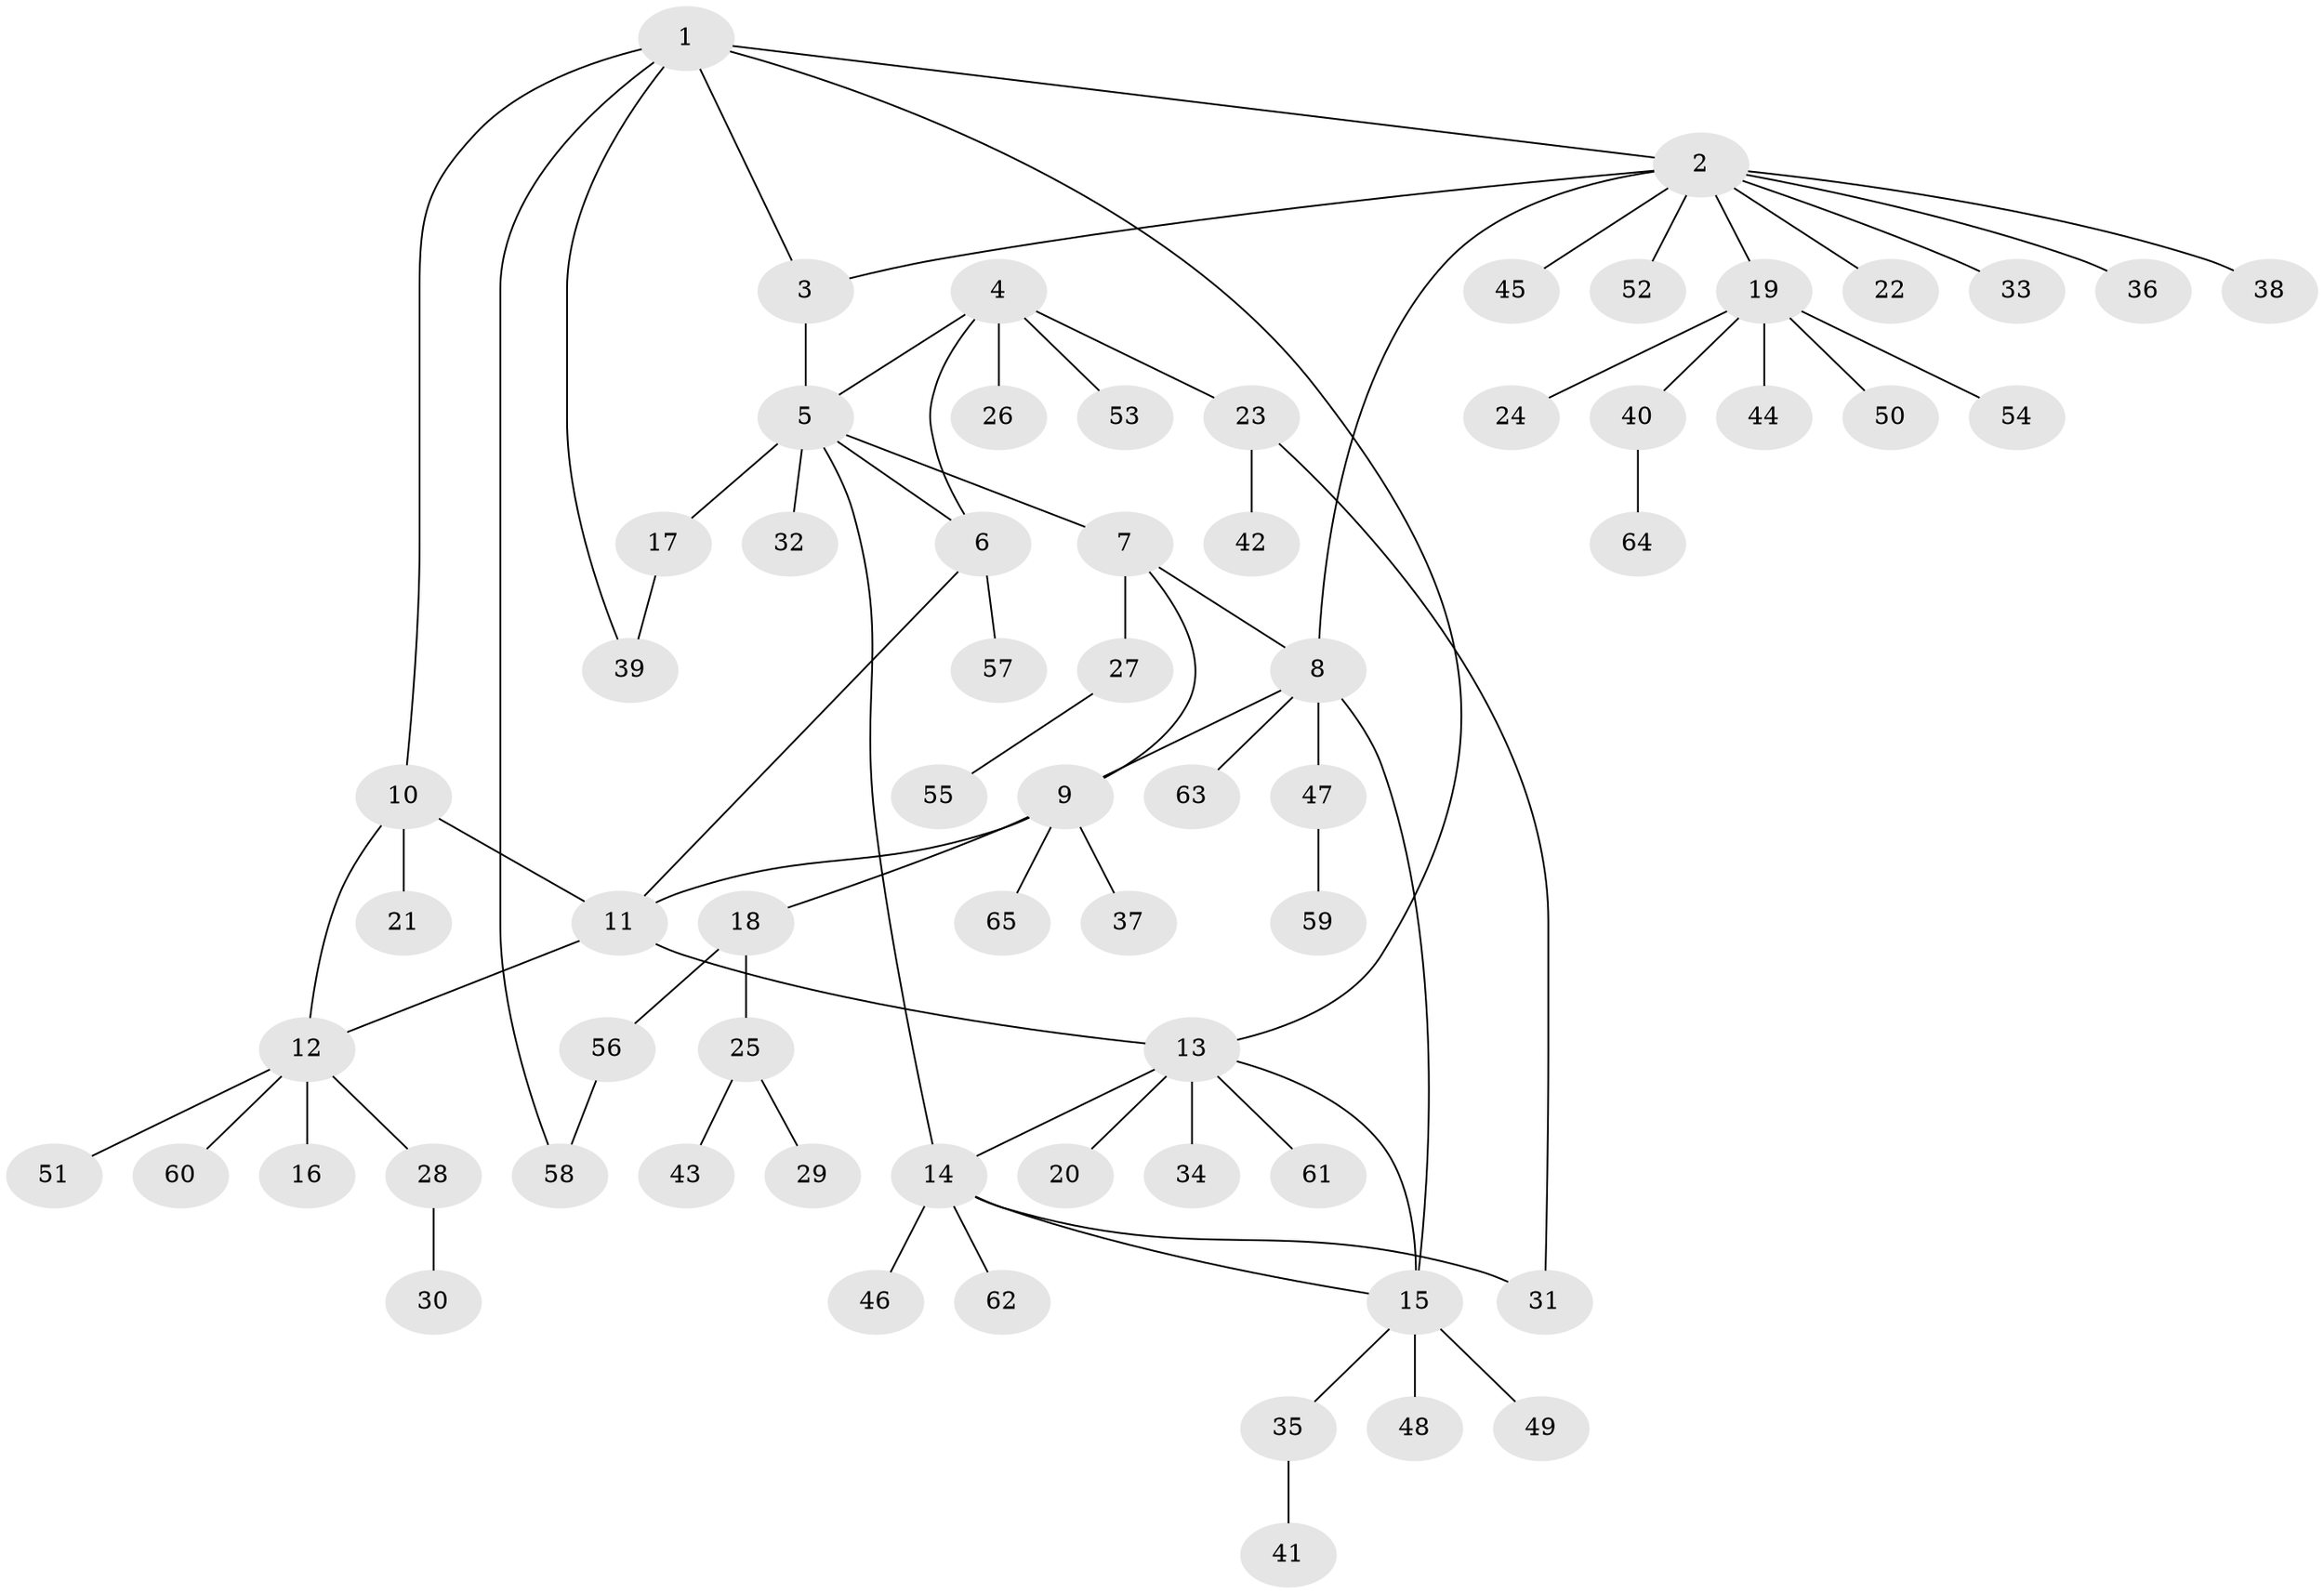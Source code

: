 // coarse degree distribution, {6: 0.02127659574468085, 9: 0.06382978723404255, 3: 0.06382978723404255, 2: 0.1276595744680851, 4: 0.02127659574468085, 5: 0.0851063829787234, 10: 0.02127659574468085, 1: 0.5957446808510638}
// Generated by graph-tools (version 1.1) at 2025/52/02/27/25 19:52:17]
// undirected, 65 vertices, 78 edges
graph export_dot {
graph [start="1"]
  node [color=gray90,style=filled];
  1;
  2;
  3;
  4;
  5;
  6;
  7;
  8;
  9;
  10;
  11;
  12;
  13;
  14;
  15;
  16;
  17;
  18;
  19;
  20;
  21;
  22;
  23;
  24;
  25;
  26;
  27;
  28;
  29;
  30;
  31;
  32;
  33;
  34;
  35;
  36;
  37;
  38;
  39;
  40;
  41;
  42;
  43;
  44;
  45;
  46;
  47;
  48;
  49;
  50;
  51;
  52;
  53;
  54;
  55;
  56;
  57;
  58;
  59;
  60;
  61;
  62;
  63;
  64;
  65;
  1 -- 2;
  1 -- 3;
  1 -- 10;
  1 -- 13;
  1 -- 39;
  1 -- 58;
  2 -- 3;
  2 -- 8;
  2 -- 19;
  2 -- 22;
  2 -- 33;
  2 -- 36;
  2 -- 38;
  2 -- 45;
  2 -- 52;
  3 -- 5;
  4 -- 5;
  4 -- 6;
  4 -- 23;
  4 -- 26;
  4 -- 53;
  5 -- 6;
  5 -- 7;
  5 -- 14;
  5 -- 17;
  5 -- 32;
  6 -- 11;
  6 -- 57;
  7 -- 8;
  7 -- 9;
  7 -- 27;
  8 -- 9;
  8 -- 15;
  8 -- 47;
  8 -- 63;
  9 -- 11;
  9 -- 18;
  9 -- 37;
  9 -- 65;
  10 -- 11;
  10 -- 12;
  10 -- 21;
  11 -- 12;
  11 -- 13;
  12 -- 16;
  12 -- 28;
  12 -- 51;
  12 -- 60;
  13 -- 14;
  13 -- 15;
  13 -- 20;
  13 -- 34;
  13 -- 61;
  14 -- 15;
  14 -- 31;
  14 -- 46;
  14 -- 62;
  15 -- 35;
  15 -- 48;
  15 -- 49;
  17 -- 39;
  18 -- 25;
  18 -- 56;
  19 -- 24;
  19 -- 40;
  19 -- 44;
  19 -- 50;
  19 -- 54;
  23 -- 31;
  23 -- 42;
  25 -- 29;
  25 -- 43;
  27 -- 55;
  28 -- 30;
  35 -- 41;
  40 -- 64;
  47 -- 59;
  56 -- 58;
}
